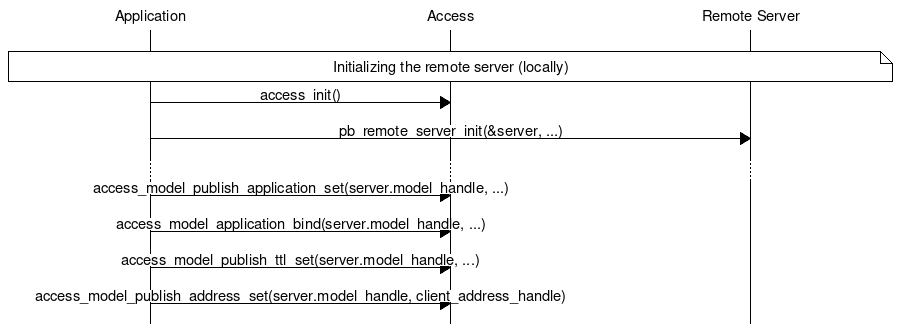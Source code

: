 msc {
    hscale="1.5";
    a[label="Application"], access[label="Access"], server[label="Remote Server"];
    |||;
    a note server [label="Initializing the remote server (locally)"];

    a => access[label="access_init()"];
    a => server[label="pb_remote_server_init(&server, ...)"];
    ...;
    a => access[label="access_model_publish_application_set(server.model_handle, ...)"];
    a => access[label="access_model_application_bind(server.model_handle, ...)"];
    a => access[label="access_model_publish_ttl_set(server.model_handle, ...)"];
    a => access[label="access_model_publish_address_set(server.model_handle, client_address_handle)"];
}